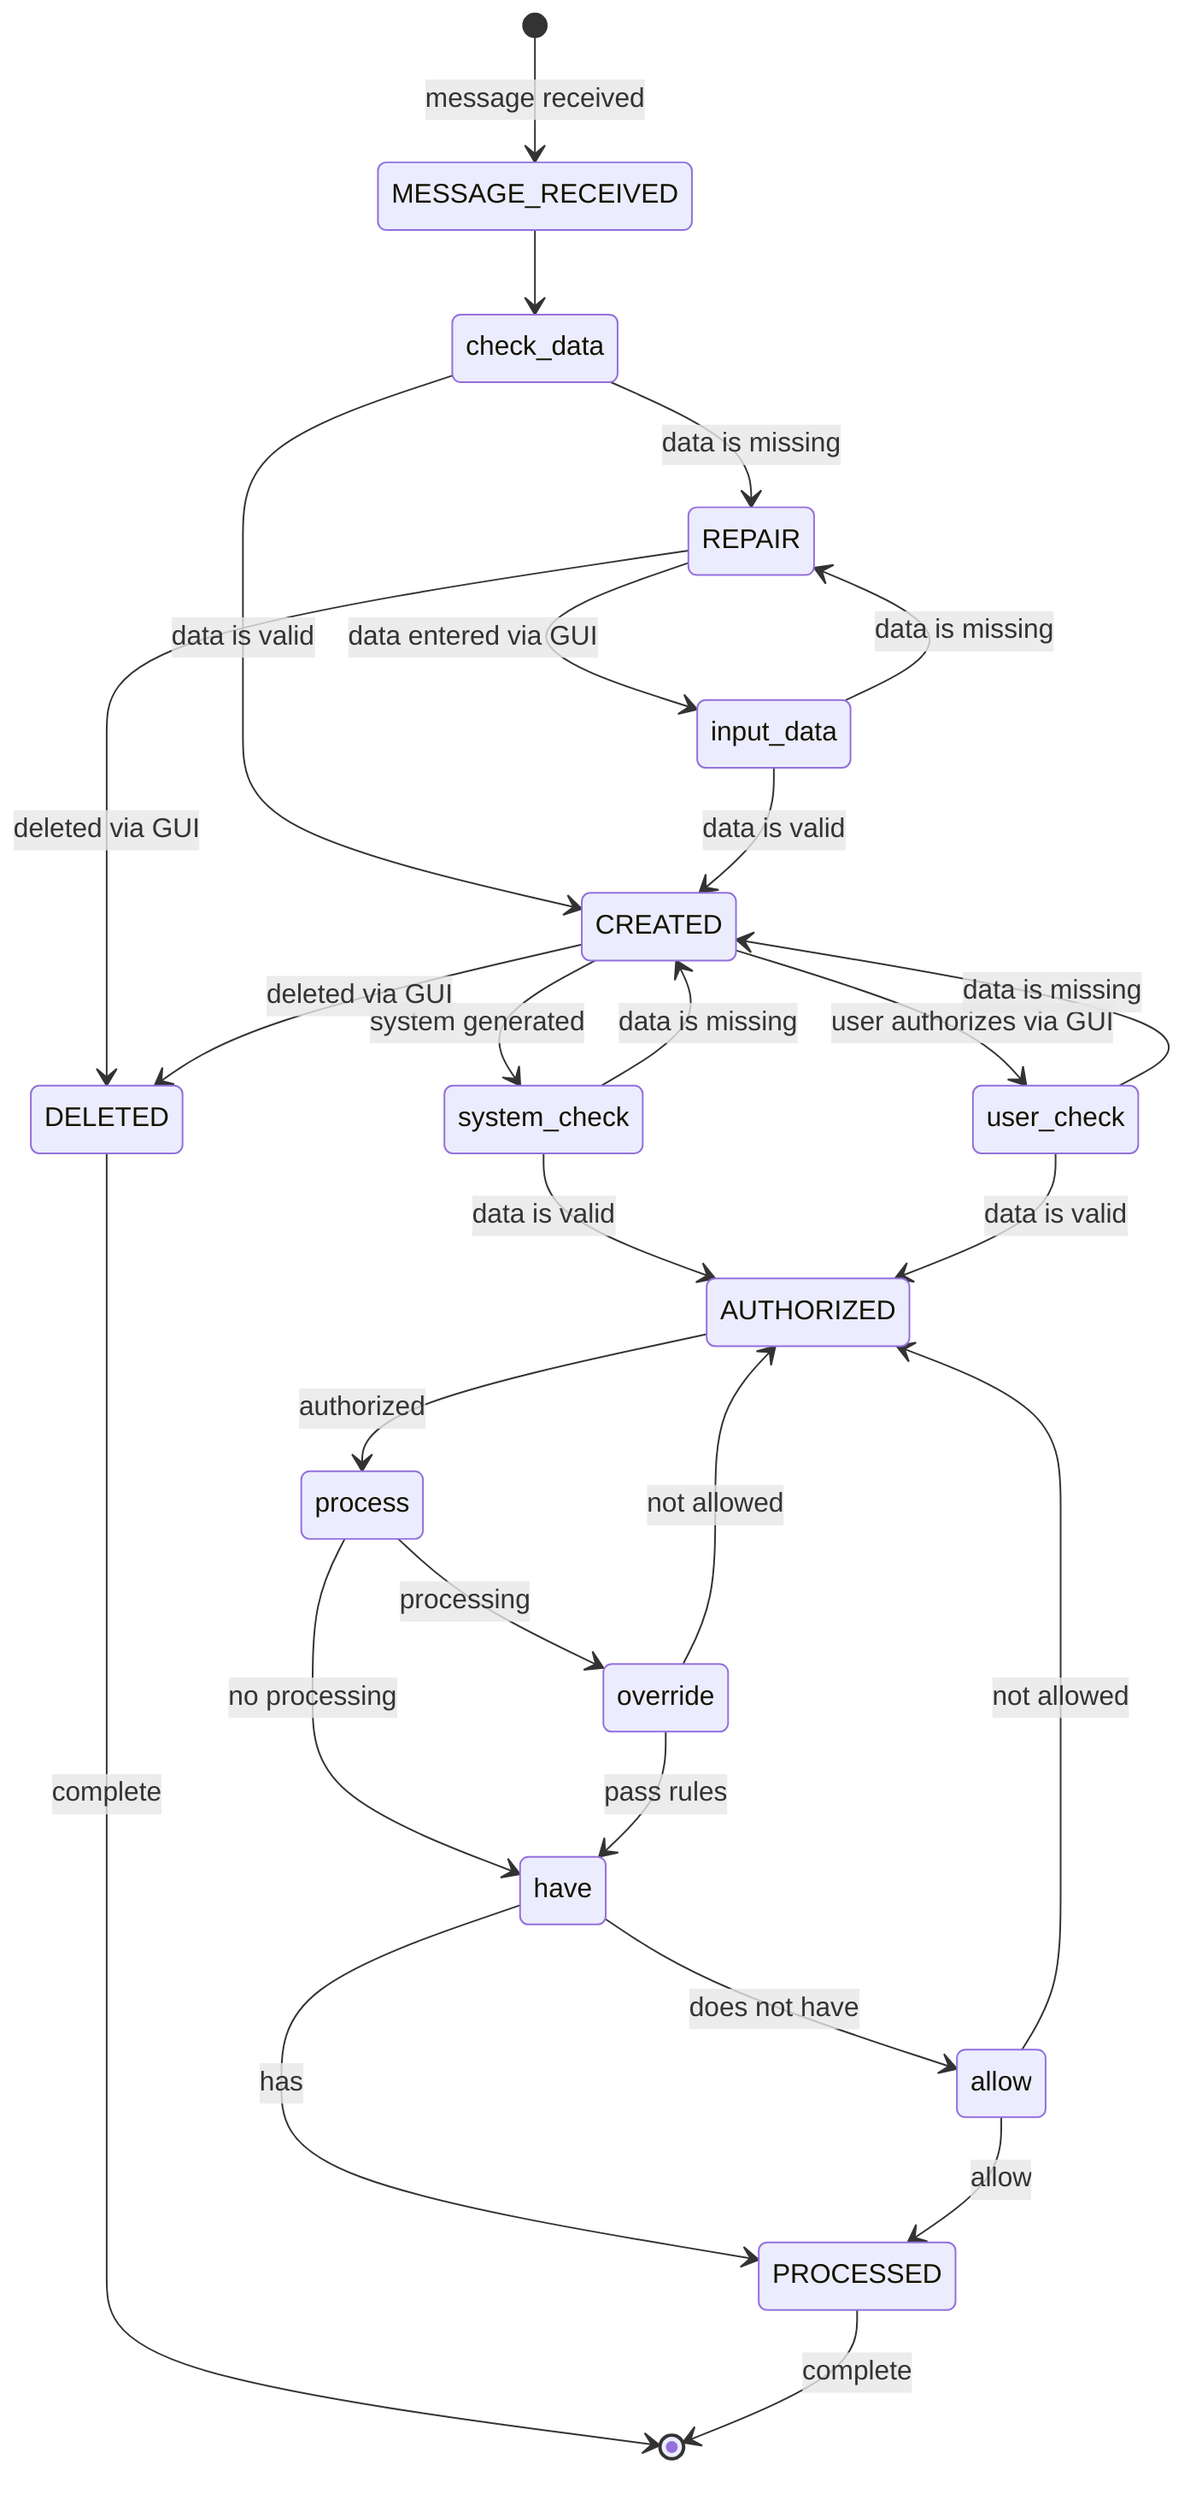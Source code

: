 stateDiagram-v2
    [*] --> MESSAGE_RECEIVED : message received
    MESSAGE_RECEIVED --> check_data

    state check_data <<choice>>
    check_data --> REPAIR : data is missing
    check_data --> CREATED : data is valid

    REPAIR --> input_data : data entered via GUI
    
    state input_data <<choice>>
    input_data --> REPAIR : data is missing
    input_data --> CREATED : data is valid
    
    REPAIR --> DELETED : deleted via GUI

    CREATED --> system_check : system generated
    CREATED --> user_check : user authorizes via GUI

    CREATED --> DELETED : deleted via GUI

    state system_check <<choice>>
    system_check --> CREATED : data is missing
    system_check --> AUTHORIZED : data is valid

    state user_check <<choice>>
    user_check --> CREATED : data is missing
    user_check --> AUTHORIZED : data is valid

    AUTHORIZED --> process : authorized

    state process <<choice>>
    process --> have : no processing
    process --> override : processing

    state override <<choice>>
    override --> have : pass rules
    override --> AUTHORIZED : not allowed

    state have <<choice>>
    have --> PROCESSED : has
    have --> allow : does not have

    state allow <<choice>>
    allow --> PROCESSED : allow
    allow --> AUTHORIZED : not allowed

    DELETED --> [*] : complete
    PROCESSED --> [*] : complete